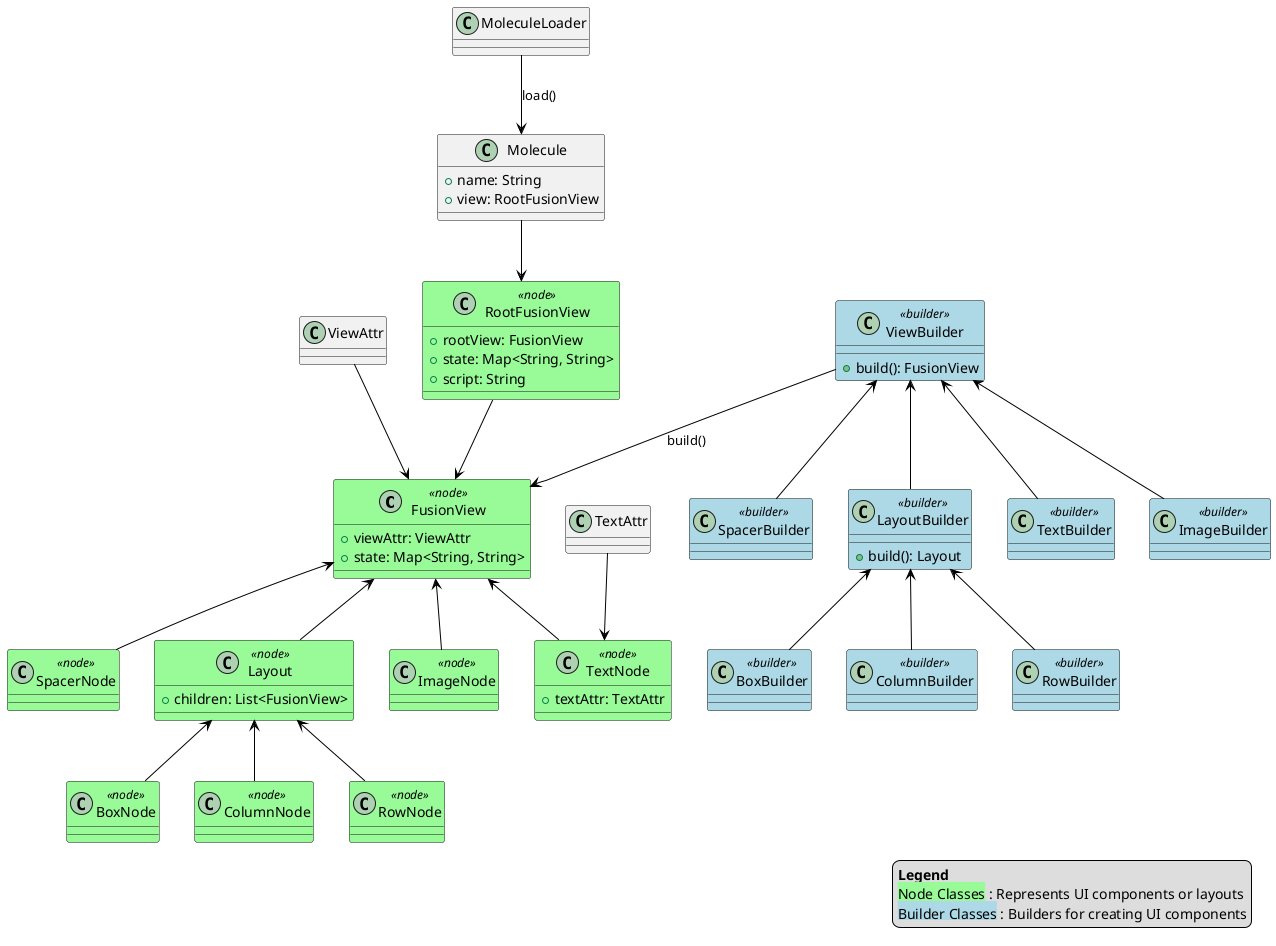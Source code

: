 @startuml

skinparam rectangle {
    BackgroundColor Wheat
    BorderColor Black
    Shadowing true
}

' Define class styles
skinparam class {
    BackgroundColor<<node>> PaleGreen
    BackgroundColor<<builder>> LightBlue
}

skinparam arrow {
    Color Black
}

' Define components
class FusionView <<node>> {
    +viewAttr: ViewAttr
    +state: Map<String, String>
}

class Layout <<node>> {
    +children: List<FusionView>
}

class TextNode <<node>> {
    +textAttr: TextAttr
}

class BoxNode <<node>> {
}

class ImageNode <<node>> {
}

class ColumnNode <<node>> {
}

class RowNode <<node>> {
}

class SpacerNode <<node>> {
}

class RootFusionView <<node>> {
    +rootView: FusionView
    +state: Map<String, String>
    +script: String
}

class Molecule {
    +name: String
    +view: RootFusionView
}

' Define builders
class ViewBuilder <<builder>> {
    +build(): FusionView
}

class LayoutBuilder <<builder>> {
    +build(): Layout
}

class BoxBuilder <<builder>> {
}

class ColumnBuilder <<builder>> {
}

class RowBuilder <<builder>> {
}

class TextBuilder <<builder>> {
}

class ImageBuilder <<builder>> {
}

class SpacerBuilder <<builder>> {
}

class MoleculeLoader {
}

' Relationships
FusionView <-- Layout
FusionView <-- TextNode
FusionView <-- ImageNode
FusionView <-- SpacerNode
Layout <-- BoxNode
Layout <-- ColumnNode
Layout <-- RowNode

RootFusionView --> FusionView
Molecule --> RootFusionView

ViewAttr --> FusionView
TextAttr --> TextNode

ViewBuilder <-- LayoutBuilder
LayoutBuilder <-- BoxBuilder
LayoutBuilder <-- ColumnBuilder
LayoutBuilder <-- RowBuilder
ViewBuilder <-- TextBuilder
ViewBuilder <-- ImageBuilder
ViewBuilder <-- SpacerBuilder

MoleculeLoader --> Molecule : "load()"
ViewBuilder --> FusionView : "build()"

legend right
    <b>Legend</b>
    <back:PaleGreen>Node Classes</back> : Represents UI components or layouts
    <back:LightBlue>Builder Classes</back> : Builders for creating UI components
endlegend

@enduml
